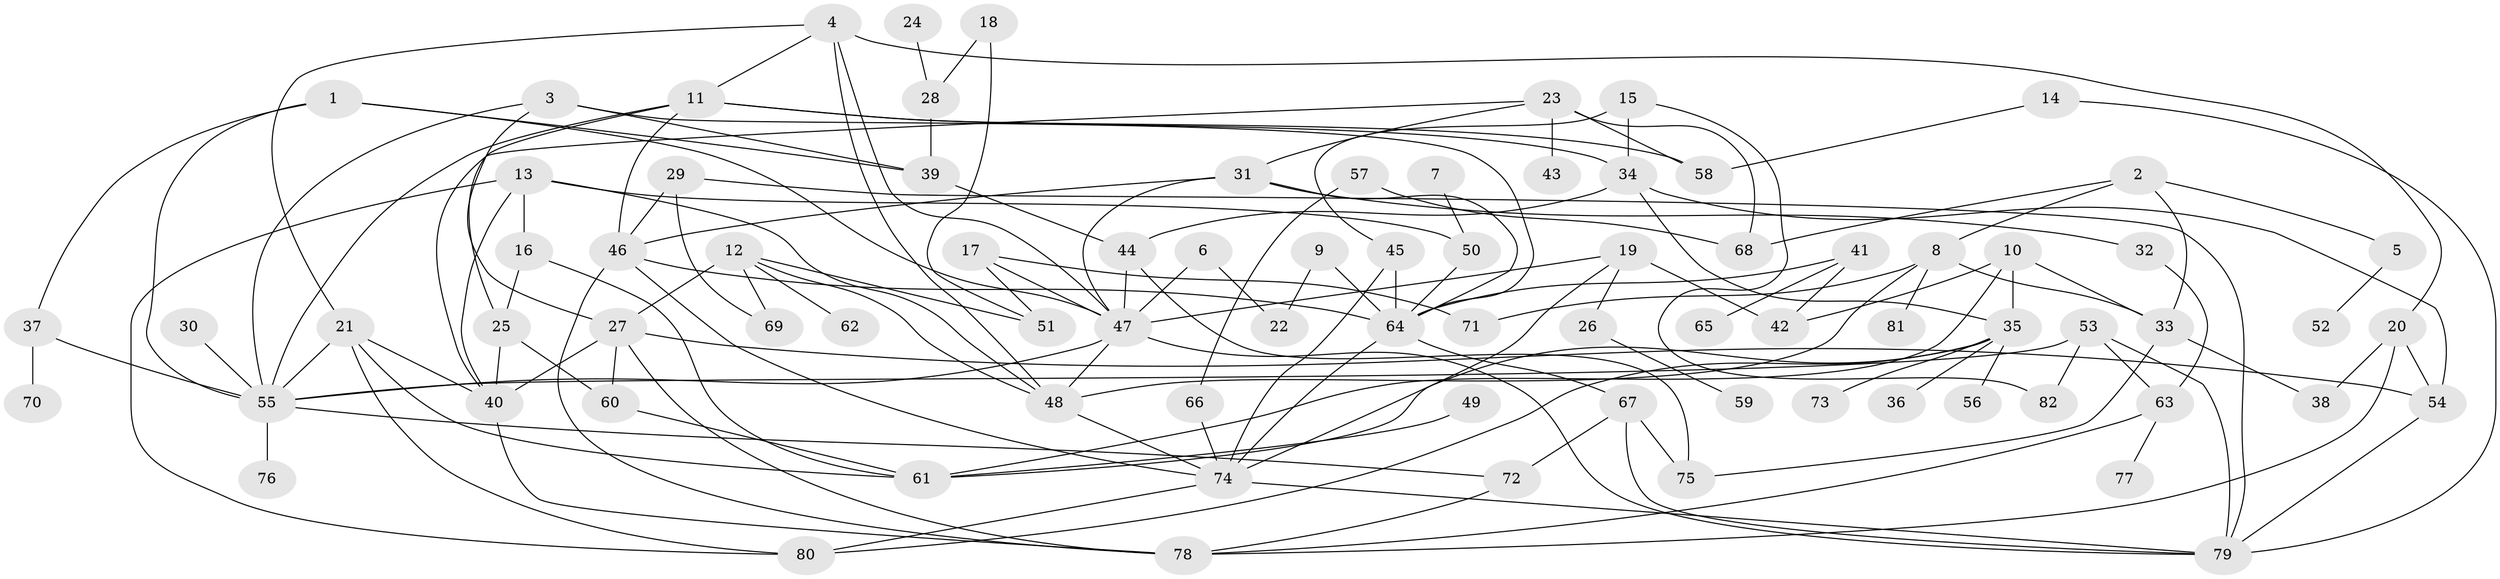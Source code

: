 // original degree distribution, {7: 0.037037037037037035, 4: 0.17037037037037037, 6: 0.05185185185185185, 5: 0.08888888888888889, 8: 0.007407407407407408, 3: 0.14814814814814814, 1: 0.24444444444444444, 2: 0.2518518518518518}
// Generated by graph-tools (version 1.1) at 2025/36/03/04/25 23:36:04]
// undirected, 82 vertices, 143 edges
graph export_dot {
  node [color=gray90,style=filled];
  1;
  2;
  3;
  4;
  5;
  6;
  7;
  8;
  9;
  10;
  11;
  12;
  13;
  14;
  15;
  16;
  17;
  18;
  19;
  20;
  21;
  22;
  23;
  24;
  25;
  26;
  27;
  28;
  29;
  30;
  31;
  32;
  33;
  34;
  35;
  36;
  37;
  38;
  39;
  40;
  41;
  42;
  43;
  44;
  45;
  46;
  47;
  48;
  49;
  50;
  51;
  52;
  53;
  54;
  55;
  56;
  57;
  58;
  59;
  60;
  61;
  62;
  63;
  64;
  65;
  66;
  67;
  68;
  69;
  70;
  71;
  72;
  73;
  74;
  75;
  76;
  77;
  78;
  79;
  80;
  81;
  82;
  1 -- 37 [weight=1.0];
  1 -- 39 [weight=1.0];
  1 -- 47 [weight=1.0];
  1 -- 55 [weight=1.0];
  2 -- 5 [weight=1.0];
  2 -- 8 [weight=1.0];
  2 -- 33 [weight=1.0];
  2 -- 68 [weight=1.0];
  3 -- 27 [weight=1.0];
  3 -- 39 [weight=1.0];
  3 -- 55 [weight=1.0];
  3 -- 64 [weight=1.0];
  4 -- 11 [weight=1.0];
  4 -- 20 [weight=1.0];
  4 -- 21 [weight=1.0];
  4 -- 47 [weight=1.0];
  4 -- 48 [weight=1.0];
  5 -- 52 [weight=1.0];
  6 -- 22 [weight=1.0];
  6 -- 47 [weight=1.0];
  7 -- 50 [weight=1.0];
  8 -- 33 [weight=1.0];
  8 -- 48 [weight=1.0];
  8 -- 71 [weight=1.0];
  8 -- 81 [weight=1.0];
  9 -- 22 [weight=1.0];
  9 -- 64 [weight=1.0];
  10 -- 33 [weight=1.0];
  10 -- 35 [weight=2.0];
  10 -- 42 [weight=1.0];
  10 -- 61 [weight=1.0];
  11 -- 25 [weight=1.0];
  11 -- 34 [weight=1.0];
  11 -- 46 [weight=1.0];
  11 -- 55 [weight=1.0];
  11 -- 58 [weight=1.0];
  12 -- 27 [weight=1.0];
  12 -- 48 [weight=1.0];
  12 -- 51 [weight=1.0];
  12 -- 62 [weight=2.0];
  12 -- 69 [weight=1.0];
  13 -- 16 [weight=1.0];
  13 -- 40 [weight=1.0];
  13 -- 48 [weight=1.0];
  13 -- 50 [weight=1.0];
  13 -- 80 [weight=1.0];
  14 -- 58 [weight=1.0];
  14 -- 79 [weight=1.0];
  15 -- 34 [weight=1.0];
  15 -- 45 [weight=1.0];
  15 -- 82 [weight=1.0];
  16 -- 25 [weight=1.0];
  16 -- 61 [weight=1.0];
  17 -- 47 [weight=1.0];
  17 -- 51 [weight=1.0];
  17 -- 71 [weight=1.0];
  18 -- 28 [weight=1.0];
  18 -- 51 [weight=1.0];
  19 -- 26 [weight=1.0];
  19 -- 42 [weight=1.0];
  19 -- 47 [weight=1.0];
  19 -- 74 [weight=1.0];
  20 -- 38 [weight=1.0];
  20 -- 54 [weight=1.0];
  20 -- 78 [weight=1.0];
  21 -- 40 [weight=1.0];
  21 -- 55 [weight=1.0];
  21 -- 61 [weight=1.0];
  21 -- 80 [weight=1.0];
  23 -- 31 [weight=1.0];
  23 -- 40 [weight=1.0];
  23 -- 43 [weight=1.0];
  23 -- 58 [weight=1.0];
  23 -- 68 [weight=1.0];
  24 -- 28 [weight=1.0];
  25 -- 40 [weight=1.0];
  25 -- 60 [weight=1.0];
  26 -- 59 [weight=1.0];
  27 -- 40 [weight=1.0];
  27 -- 54 [weight=1.0];
  27 -- 60 [weight=1.0];
  27 -- 78 [weight=1.0];
  28 -- 39 [weight=1.0];
  29 -- 46 [weight=1.0];
  29 -- 69 [weight=1.0];
  29 -- 79 [weight=1.0];
  30 -- 55 [weight=1.0];
  31 -- 32 [weight=1.0];
  31 -- 46 [weight=1.0];
  31 -- 47 [weight=1.0];
  31 -- 64 [weight=1.0];
  32 -- 63 [weight=1.0];
  33 -- 38 [weight=1.0];
  33 -- 75 [weight=1.0];
  34 -- 35 [weight=1.0];
  34 -- 44 [weight=1.0];
  34 -- 54 [weight=1.0];
  35 -- 36 [weight=1.0];
  35 -- 56 [weight=1.0];
  35 -- 61 [weight=1.0];
  35 -- 73 [weight=1.0];
  35 -- 80 [weight=1.0];
  37 -- 55 [weight=2.0];
  37 -- 70 [weight=1.0];
  39 -- 44 [weight=1.0];
  40 -- 78 [weight=1.0];
  41 -- 42 [weight=1.0];
  41 -- 64 [weight=1.0];
  41 -- 65 [weight=1.0];
  44 -- 47 [weight=1.0];
  44 -- 75 [weight=1.0];
  45 -- 64 [weight=1.0];
  45 -- 74 [weight=1.0];
  46 -- 64 [weight=1.0];
  46 -- 74 [weight=1.0];
  46 -- 78 [weight=1.0];
  47 -- 48 [weight=1.0];
  47 -- 55 [weight=1.0];
  47 -- 79 [weight=1.0];
  48 -- 74 [weight=1.0];
  49 -- 61 [weight=1.0];
  50 -- 64 [weight=1.0];
  53 -- 55 [weight=1.0];
  53 -- 63 [weight=1.0];
  53 -- 79 [weight=1.0];
  53 -- 82 [weight=1.0];
  54 -- 79 [weight=1.0];
  55 -- 72 [weight=1.0];
  55 -- 76 [weight=1.0];
  57 -- 66 [weight=1.0];
  57 -- 68 [weight=1.0];
  60 -- 61 [weight=1.0];
  63 -- 77 [weight=1.0];
  63 -- 78 [weight=1.0];
  64 -- 67 [weight=1.0];
  64 -- 74 [weight=1.0];
  66 -- 74 [weight=1.0];
  67 -- 72 [weight=1.0];
  67 -- 75 [weight=1.0];
  67 -- 79 [weight=1.0];
  72 -- 78 [weight=1.0];
  74 -- 79 [weight=1.0];
  74 -- 80 [weight=1.0];
}
